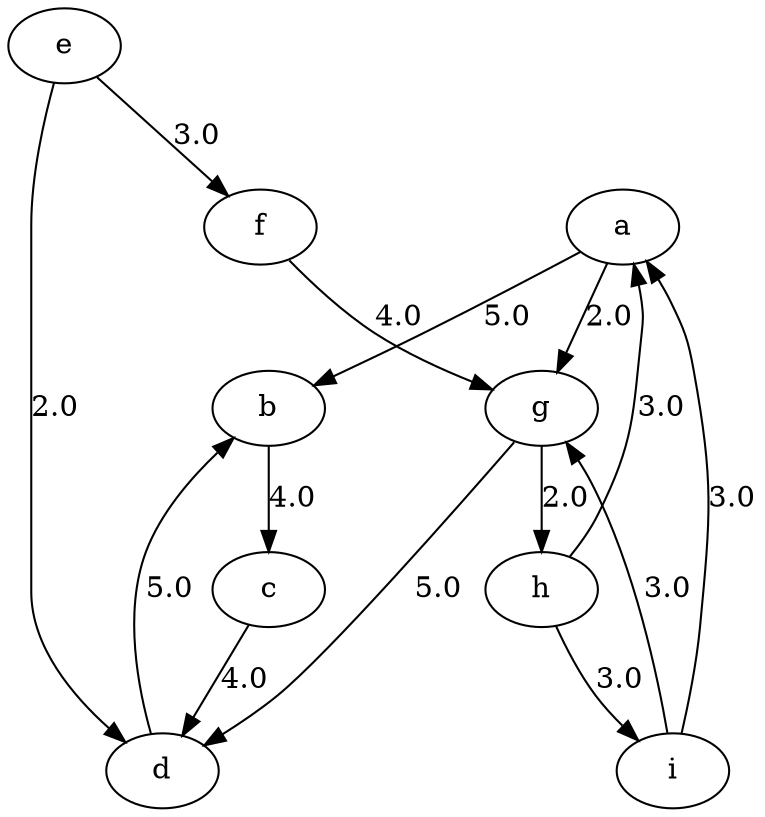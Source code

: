 digraph AB{
a -> b [label="5.0"];
i -> a [label="3.0"];  
h -> a [label="3.0"];
a -> g [label="2.0"];
b -> c [label="4.0"];
d -> b [label="5.0"];
c -> d [label="4.0"];
g -> d [label="5.0"];
e -> d [label="2.0"];
e -> f [label="3.0"];
f -> g [label="4.0"];
g -> h [label="2.0"];
i -> g [label="3.0"];
h -> i [label="3.0"];
}